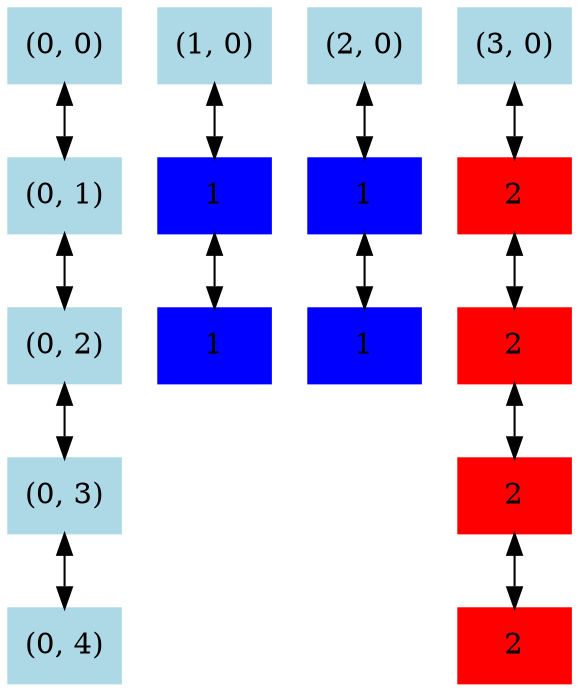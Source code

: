 digraph {
	node [shape=box style=filled]
	{
		rank=same
		node [color=lightblue]
		node00 [label="(0, 0)"]
		rank=same
		node [color=lightblue]
		node10 [label="(1, 0)"]
		rank=same
		node [color=lightblue]
		node20 [label="(2, 0)"]
		rank=same
		node [color=lightblue]
		node30 [label="(3, 0)"]
	}
	{
		rank=same
		node [color=lightblue]
		node01 [label="(0, 1)"]
		rank=same
		node [color=blue]
		node11 [label=1]
		rank=same
		node [color=blue]
		node21 [label=1]
		rank=same
		node [color=red]
		node31 [label=2]
	}
	{
		rank=same
		node [color=lightblue]
		node02 [label="(0, 2)"]
		rank=same
		node [color=blue]
		node12 [label=1]
		rank=same
		node [color=blue]
		node22 [label=1]
		rank=same
		node [color=red]
		node32 [label=2]
	}
	{
		rank=same
		node [color=lightblue]
		node03 [label="(0, 3)"]
		rank=same
		node [color=red]
		node33 [label=2]
	}
	{
		rank=same
		node [color=lightblue]
		node04 [label="(0, 4)"]
		rank=same
		node [color=red]
		node34 [label=2]
	}
	node00 -> node01 [dir=both]
	node01 -> node02 [dir=both]
	node02 -> node03 [dir=both]
	node03 -> node04 [dir=both]
	node10 -> node11 [dir=both]
	node11 -> node12 [dir=both]
	node20 -> node21 [dir=both]
	node21 -> node22 [dir=both]
	node30 -> node31 [dir=both]
	node31 -> node32 [dir=both]
	node32 -> node33 [dir=both]
	node33 -> node34 [dir=both]
}

